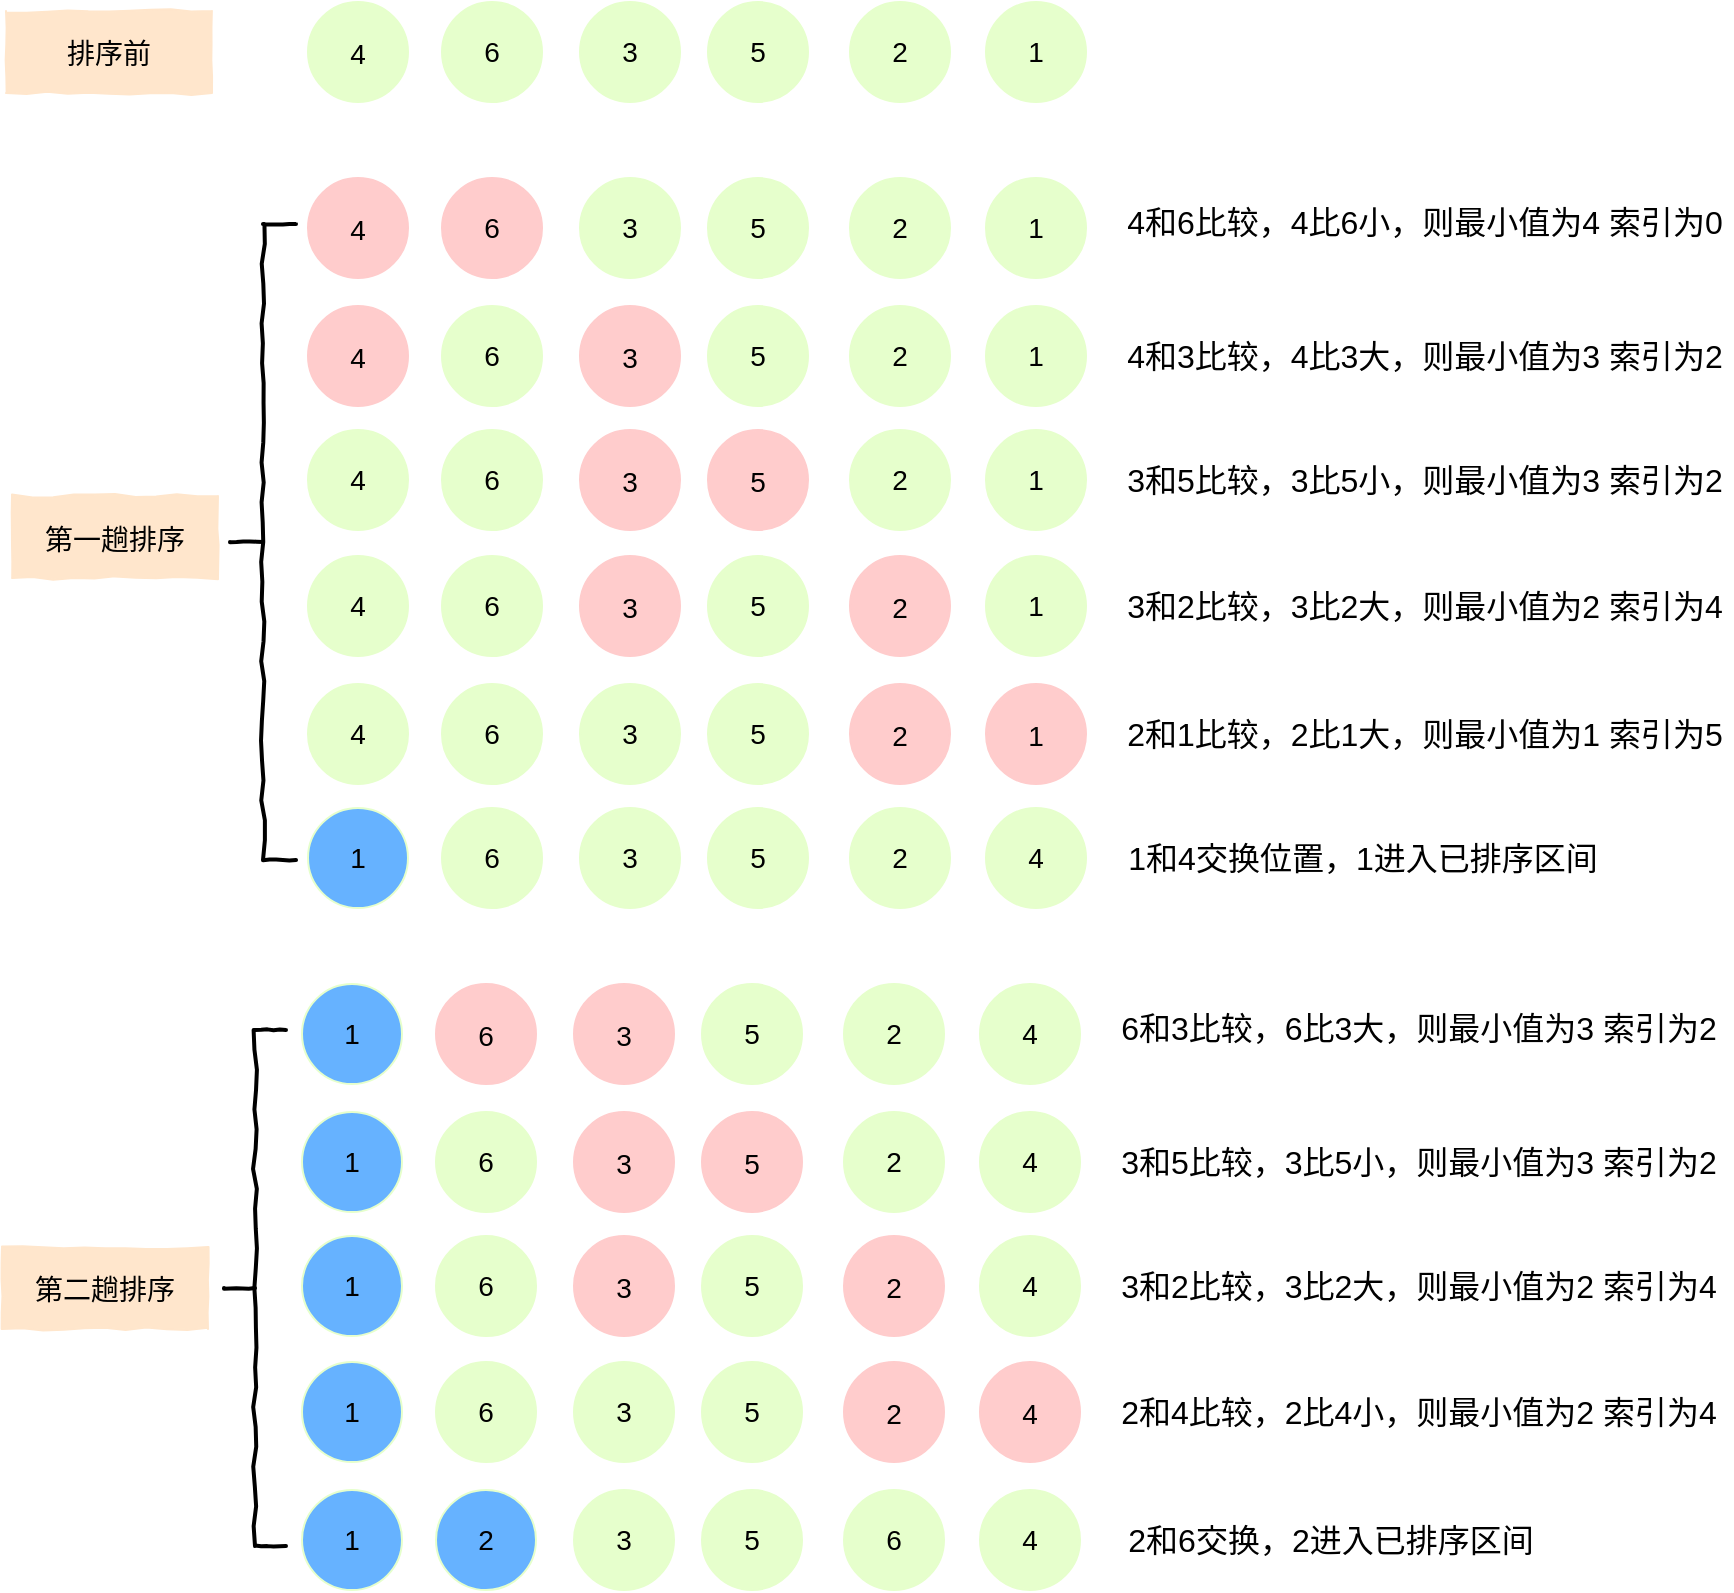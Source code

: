 <mxfile version="14.0.4" type="github">
  <diagram id="QkxlJOI7-UR3o_yPASxC" name="Page-1">
    <mxGraphModel dx="946" dy="547" grid="0" gridSize="10" guides="1" tooltips="1" connect="1" arrows="1" fold="1" page="1" pageScale="1" pageWidth="1169" pageHeight="1654" math="0" shadow="0">
      <root>
        <mxCell id="0" />
        <mxCell id="1" parent="0" />
        <mxCell id="4P8ZspTkv_Gmz2H3YIIO-1" value="&lt;font style=&quot;font-size: 14px&quot;&gt;4&lt;/font&gt;" style="ellipse;whiteSpace=wrap;html=1;aspect=fixed;fillColor=#E6FFCC;strokeColor=#E6FFCC;fontSize=16;" parent="1" vertex="1">
          <mxGeometry x="267" y="105" width="50" height="50" as="geometry" />
        </mxCell>
        <mxCell id="4P8ZspTkv_Gmz2H3YIIO-6" value="&lt;font style=&quot;font-size: 14px&quot;&gt;排序前&lt;/font&gt;" style="rounded=0;whiteSpace=wrap;html=1;shadow=0;glass=0;comic=1;sketch=0;fillColor=#ffe6cc;fontSize=16;strokeColor=#FFE6CC;" parent="1" vertex="1">
          <mxGeometry x="116" y="109.5" width="103" height="41" as="geometry" />
        </mxCell>
        <mxCell id="4P8ZspTkv_Gmz2H3YIIO-7" value="&lt;font style=&quot;font-size: 14px&quot;&gt;6&lt;/font&gt;" style="ellipse;whiteSpace=wrap;html=1;aspect=fixed;fillColor=#E6FFCC;strokeColor=#E6FFCC;" parent="1" vertex="1">
          <mxGeometry x="334" y="105" width="50" height="50" as="geometry" />
        </mxCell>
        <mxCell id="4P8ZspTkv_Gmz2H3YIIO-8" value="&lt;font style=&quot;font-size: 14px&quot;&gt;3&lt;/font&gt;" style="ellipse;whiteSpace=wrap;html=1;aspect=fixed;fillColor=#E6FFCC;strokeColor=#E6FFCC;" parent="1" vertex="1">
          <mxGeometry x="403" y="105" width="50" height="50" as="geometry" />
        </mxCell>
        <mxCell id="4P8ZspTkv_Gmz2H3YIIO-9" value="&lt;font style=&quot;font-size: 14px&quot;&gt;5&lt;/font&gt;" style="ellipse;whiteSpace=wrap;html=1;aspect=fixed;fillColor=#E6FFCC;strokeColor=#E6FFCC;" parent="1" vertex="1">
          <mxGeometry x="467" y="105" width="50" height="50" as="geometry" />
        </mxCell>
        <mxCell id="4P8ZspTkv_Gmz2H3YIIO-10" value="&lt;font style=&quot;font-size: 14px&quot;&gt;2&lt;/font&gt;" style="ellipse;whiteSpace=wrap;html=1;aspect=fixed;fillColor=#E6FFCC;strokeColor=#E6FFCC;" parent="1" vertex="1">
          <mxGeometry x="538" y="105" width="50" height="50" as="geometry" />
        </mxCell>
        <mxCell id="4P8ZspTkv_Gmz2H3YIIO-11" value="&lt;font style=&quot;font-size: 14px&quot;&gt;1&lt;/font&gt;" style="ellipse;whiteSpace=wrap;html=1;aspect=fixed;fillColor=#E6FFCC;strokeColor=#E6FFCC;" parent="1" vertex="1">
          <mxGeometry x="606" y="105" width="50" height="50" as="geometry" />
        </mxCell>
        <mxCell id="4P8ZspTkv_Gmz2H3YIIO-12" value="&lt;font style=&quot;font-size: 14px&quot;&gt;第一趟排序&lt;/font&gt;" style="rounded=0;whiteSpace=wrap;html=1;shadow=0;glass=0;comic=1;sketch=0;fillColor=#ffe6cc;fontSize=16;strokeColor=#FFE6CC;" parent="1" vertex="1">
          <mxGeometry x="119" y="352" width="103" height="41" as="geometry" />
        </mxCell>
        <mxCell id="4P8ZspTkv_Gmz2H3YIIO-13" value="" style="strokeWidth=2;html=1;shape=mxgraph.flowchart.annotation_2;align=left;labelPosition=right;pointerEvents=1;rounded=0;shadow=0;glass=0;comic=1;sketch=0;fillColor=none;" parent="1" vertex="1">
          <mxGeometry x="228" y="216" width="33" height="318" as="geometry" />
        </mxCell>
        <mxCell id="4P8ZspTkv_Gmz2H3YIIO-28" value="&lt;font style=&quot;font-size: 14px&quot;&gt;4&lt;/font&gt;" style="ellipse;whiteSpace=wrap;html=1;aspect=fixed;fontSize=16;fillColor=#ffcccc;strokeColor=#ffcccc;" parent="1" vertex="1">
          <mxGeometry x="267" y="193" width="50" height="50" as="geometry" />
        </mxCell>
        <mxCell id="4P8ZspTkv_Gmz2H3YIIO-29" value="&lt;font style=&quot;font-size: 14px&quot;&gt;6&lt;/font&gt;" style="ellipse;whiteSpace=wrap;html=1;aspect=fixed;fillColor=#FFCCCC;strokeColor=#FFCCCC;" parent="1" vertex="1">
          <mxGeometry x="334" y="193" width="50" height="50" as="geometry" />
        </mxCell>
        <mxCell id="4P8ZspTkv_Gmz2H3YIIO-30" value="&lt;font style=&quot;font-size: 14px&quot;&gt;3&lt;/font&gt;" style="ellipse;whiteSpace=wrap;html=1;aspect=fixed;fillColor=#E6FFCC;strokeColor=#E6FFCC;" parent="1" vertex="1">
          <mxGeometry x="403" y="193" width="50" height="50" as="geometry" />
        </mxCell>
        <mxCell id="4P8ZspTkv_Gmz2H3YIIO-31" value="&lt;font style=&quot;font-size: 14px&quot;&gt;5&lt;/font&gt;" style="ellipse;whiteSpace=wrap;html=1;aspect=fixed;fillColor=#E6FFCC;strokeColor=#E6FFCC;" parent="1" vertex="1">
          <mxGeometry x="467" y="193" width="50" height="50" as="geometry" />
        </mxCell>
        <mxCell id="4P8ZspTkv_Gmz2H3YIIO-32" value="&lt;font style=&quot;font-size: 14px&quot;&gt;2&lt;/font&gt;" style="ellipse;whiteSpace=wrap;html=1;aspect=fixed;fillColor=#E6FFCC;strokeColor=#E6FFCC;" parent="1" vertex="1">
          <mxGeometry x="538" y="193" width="50" height="50" as="geometry" />
        </mxCell>
        <mxCell id="4P8ZspTkv_Gmz2H3YIIO-33" value="&lt;font style=&quot;font-size: 14px&quot;&gt;1&lt;/font&gt;" style="ellipse;whiteSpace=wrap;html=1;aspect=fixed;fillColor=#E6FFCC;strokeColor=#E6FFCC;" parent="1" vertex="1">
          <mxGeometry x="606" y="193" width="50" height="50" as="geometry" />
        </mxCell>
        <mxCell id="kYFyeKSLu4O1qQirNEOv-2" value="4和6比较，4比6小，则最小值为4 索引为0" style="text;html=1;resizable=0;autosize=1;align=center;verticalAlign=middle;points=[];fillColor=none;strokeColor=none;rounded=0;fontSize=16;" vertex="1" parent="1">
          <mxGeometry x="671" y="203" width="308" height="23" as="geometry" />
        </mxCell>
        <mxCell id="kYFyeKSLu4O1qQirNEOv-3" value="&lt;font style=&quot;font-size: 14px&quot;&gt;4&lt;/font&gt;" style="ellipse;whiteSpace=wrap;html=1;aspect=fixed;fontSize=16;fillColor=#ffcccc;strokeColor=#ffcccc;" vertex="1" parent="1">
          <mxGeometry x="267" y="257" width="50" height="50" as="geometry" />
        </mxCell>
        <mxCell id="kYFyeKSLu4O1qQirNEOv-4" value="&lt;font style=&quot;font-size: 14px&quot;&gt;6&lt;/font&gt;" style="ellipse;whiteSpace=wrap;html=1;aspect=fixed;fillColor=#E6FFCC;strokeColor=#E6FFCC;" vertex="1" parent="1">
          <mxGeometry x="334" y="257" width="50" height="50" as="geometry" />
        </mxCell>
        <mxCell id="kYFyeKSLu4O1qQirNEOv-5" value="&lt;font style=&quot;font-size: 14px&quot;&gt;3&lt;/font&gt;" style="ellipse;whiteSpace=wrap;html=1;aspect=fixed;fillColor=#ffcccc;strokeColor=#ffcccc;fontSize=16;" vertex="1" parent="1">
          <mxGeometry x="403" y="257" width="50" height="50" as="geometry" />
        </mxCell>
        <mxCell id="kYFyeKSLu4O1qQirNEOv-6" value="&lt;font style=&quot;font-size: 14px&quot;&gt;5&lt;/font&gt;" style="ellipse;whiteSpace=wrap;html=1;aspect=fixed;fillColor=#E6FFCC;strokeColor=#E6FFCC;" vertex="1" parent="1">
          <mxGeometry x="467" y="257" width="50" height="50" as="geometry" />
        </mxCell>
        <mxCell id="kYFyeKSLu4O1qQirNEOv-7" value="&lt;font style=&quot;font-size: 14px&quot;&gt;2&lt;/font&gt;" style="ellipse;whiteSpace=wrap;html=1;aspect=fixed;fillColor=#E6FFCC;strokeColor=#E6FFCC;" vertex="1" parent="1">
          <mxGeometry x="538" y="257" width="50" height="50" as="geometry" />
        </mxCell>
        <mxCell id="kYFyeKSLu4O1qQirNEOv-8" value="&lt;font style=&quot;font-size: 14px&quot;&gt;1&lt;/font&gt;" style="ellipse;whiteSpace=wrap;html=1;aspect=fixed;fillColor=#E6FFCC;strokeColor=#E6FFCC;" vertex="1" parent="1">
          <mxGeometry x="606" y="257" width="50" height="50" as="geometry" />
        </mxCell>
        <mxCell id="kYFyeKSLu4O1qQirNEOv-9" value="4和3比较，4比3大，则最小值为3 索引为2" style="text;html=1;resizable=0;autosize=1;align=center;verticalAlign=middle;points=[];fillColor=none;strokeColor=none;rounded=0;fontSize=16;" vertex="1" parent="1">
          <mxGeometry x="671" y="270.5" width="308" height="23" as="geometry" />
        </mxCell>
        <mxCell id="kYFyeKSLu4O1qQirNEOv-10" value="&lt;font style=&quot;font-size: 14px&quot;&gt;4&lt;/font&gt;" style="ellipse;whiteSpace=wrap;html=1;aspect=fixed;fontSize=12;fillColor=#E6FFCC;strokeColor=#E6FFCC;" vertex="1" parent="1">
          <mxGeometry x="267" y="319" width="50" height="50" as="geometry" />
        </mxCell>
        <mxCell id="kYFyeKSLu4O1qQirNEOv-11" value="&lt;font style=&quot;font-size: 14px&quot;&gt;6&lt;/font&gt;" style="ellipse;whiteSpace=wrap;html=1;aspect=fixed;fillColor=#E6FFCC;strokeColor=#E6FFCC;" vertex="1" parent="1">
          <mxGeometry x="334" y="319" width="50" height="50" as="geometry" />
        </mxCell>
        <mxCell id="kYFyeKSLu4O1qQirNEOv-12" value="&lt;font style=&quot;font-size: 14px&quot;&gt;3&lt;/font&gt;" style="ellipse;whiteSpace=wrap;html=1;aspect=fixed;fillColor=#ffcccc;strokeColor=#ffcccc;fontSize=16;" vertex="1" parent="1">
          <mxGeometry x="403" y="319" width="50" height="50" as="geometry" />
        </mxCell>
        <mxCell id="kYFyeKSLu4O1qQirNEOv-13" value="&lt;font style=&quot;font-size: 14px&quot;&gt;5&lt;/font&gt;" style="ellipse;whiteSpace=wrap;html=1;aspect=fixed;fillColor=#ffcccc;strokeColor=#ffcccc;fontSize=16;" vertex="1" parent="1">
          <mxGeometry x="467" y="319" width="50" height="50" as="geometry" />
        </mxCell>
        <mxCell id="kYFyeKSLu4O1qQirNEOv-14" value="&lt;font style=&quot;font-size: 14px&quot;&gt;2&lt;/font&gt;" style="ellipse;whiteSpace=wrap;html=1;aspect=fixed;fillColor=#E6FFCC;strokeColor=#E6FFCC;" vertex="1" parent="1">
          <mxGeometry x="538" y="319" width="50" height="50" as="geometry" />
        </mxCell>
        <mxCell id="kYFyeKSLu4O1qQirNEOv-15" value="&lt;font style=&quot;font-size: 14px&quot;&gt;1&lt;/font&gt;" style="ellipse;whiteSpace=wrap;html=1;aspect=fixed;fillColor=#E6FFCC;strokeColor=#E6FFCC;" vertex="1" parent="1">
          <mxGeometry x="606" y="319" width="50" height="50" as="geometry" />
        </mxCell>
        <mxCell id="kYFyeKSLu4O1qQirNEOv-16" value="3和5比较，3比5小，则最小值为3 索引为2" style="text;html=1;resizable=0;autosize=1;align=center;verticalAlign=middle;points=[];fillColor=none;strokeColor=none;rounded=0;fontSize=16;" vertex="1" parent="1">
          <mxGeometry x="671" y="332.5" width="308" height="23" as="geometry" />
        </mxCell>
        <mxCell id="kYFyeKSLu4O1qQirNEOv-17" value="&lt;font style=&quot;font-size: 14px&quot;&gt;4&lt;/font&gt;" style="ellipse;whiteSpace=wrap;html=1;aspect=fixed;fontSize=12;fillColor=#E6FFCC;strokeColor=#E6FFCC;" vertex="1" parent="1">
          <mxGeometry x="267" y="382" width="50" height="50" as="geometry" />
        </mxCell>
        <mxCell id="kYFyeKSLu4O1qQirNEOv-18" value="&lt;font style=&quot;font-size: 14px&quot;&gt;6&lt;/font&gt;" style="ellipse;whiteSpace=wrap;html=1;aspect=fixed;fillColor=#E6FFCC;strokeColor=#E6FFCC;" vertex="1" parent="1">
          <mxGeometry x="334" y="382" width="50" height="50" as="geometry" />
        </mxCell>
        <mxCell id="kYFyeKSLu4O1qQirNEOv-19" value="&lt;font style=&quot;font-size: 14px&quot;&gt;3&lt;/font&gt;" style="ellipse;whiteSpace=wrap;html=1;aspect=fixed;fillColor=#ffcccc;strokeColor=#ffcccc;fontSize=16;" vertex="1" parent="1">
          <mxGeometry x="403" y="382" width="50" height="50" as="geometry" />
        </mxCell>
        <mxCell id="kYFyeKSLu4O1qQirNEOv-20" value="&lt;font style=&quot;font-size: 14px&quot;&gt;5&lt;/font&gt;" style="ellipse;whiteSpace=wrap;html=1;aspect=fixed;fillColor=#E6FFCC;strokeColor=#E6FFCC;fontSize=12;" vertex="1" parent="1">
          <mxGeometry x="467" y="382" width="50" height="50" as="geometry" />
        </mxCell>
        <mxCell id="kYFyeKSLu4O1qQirNEOv-21" value="&lt;font style=&quot;font-size: 14px&quot;&gt;2&lt;/font&gt;" style="ellipse;whiteSpace=wrap;html=1;aspect=fixed;fillColor=#ffcccc;strokeColor=#ffcccc;fontSize=16;" vertex="1" parent="1">
          <mxGeometry x="538" y="382" width="50" height="50" as="geometry" />
        </mxCell>
        <mxCell id="kYFyeKSLu4O1qQirNEOv-22" value="&lt;font style=&quot;font-size: 14px&quot;&gt;1&lt;/font&gt;" style="ellipse;whiteSpace=wrap;html=1;aspect=fixed;fillColor=#E6FFCC;strokeColor=#E6FFCC;" vertex="1" parent="1">
          <mxGeometry x="606" y="382" width="50" height="50" as="geometry" />
        </mxCell>
        <mxCell id="kYFyeKSLu4O1qQirNEOv-23" value="3和2比较，3比2大，则最小值为2 索引为4" style="text;html=1;resizable=0;autosize=1;align=center;verticalAlign=middle;points=[];fillColor=none;strokeColor=none;rounded=0;fontSize=16;" vertex="1" parent="1">
          <mxGeometry x="671" y="395.5" width="308" height="23" as="geometry" />
        </mxCell>
        <mxCell id="kYFyeKSLu4O1qQirNEOv-25" value="&lt;font style=&quot;font-size: 14px&quot;&gt;4&lt;/font&gt;" style="ellipse;whiteSpace=wrap;html=1;aspect=fixed;fontSize=12;fillColor=#E6FFCC;strokeColor=#E6FFCC;" vertex="1" parent="1">
          <mxGeometry x="267" y="446" width="50" height="50" as="geometry" />
        </mxCell>
        <mxCell id="kYFyeKSLu4O1qQirNEOv-26" value="&lt;font style=&quot;font-size: 14px&quot;&gt;3&lt;/font&gt;" style="ellipse;whiteSpace=wrap;html=1;aspect=fixed;fillColor=#E6FFCC;strokeColor=#E6FFCC;fontSize=12;" vertex="1" parent="1">
          <mxGeometry x="403" y="446" width="50" height="50" as="geometry" />
        </mxCell>
        <mxCell id="kYFyeKSLu4O1qQirNEOv-27" value="&lt;font style=&quot;font-size: 14px&quot;&gt;5&lt;/font&gt;" style="ellipse;whiteSpace=wrap;html=1;aspect=fixed;fillColor=#E6FFCC;strokeColor=#E6FFCC;fontSize=12;" vertex="1" parent="1">
          <mxGeometry x="467" y="446" width="50" height="50" as="geometry" />
        </mxCell>
        <mxCell id="kYFyeKSLu4O1qQirNEOv-28" value="&lt;font style=&quot;font-size: 14px&quot;&gt;2&lt;/font&gt;" style="ellipse;whiteSpace=wrap;html=1;aspect=fixed;fillColor=#ffcccc;strokeColor=#ffcccc;fontSize=16;" vertex="1" parent="1">
          <mxGeometry x="538" y="446" width="50" height="50" as="geometry" />
        </mxCell>
        <mxCell id="kYFyeKSLu4O1qQirNEOv-29" value="&lt;font style=&quot;font-size: 14px&quot;&gt;1&lt;/font&gt;" style="ellipse;whiteSpace=wrap;html=1;aspect=fixed;fillColor=#ffcccc;strokeColor=#ffcccc;fontSize=16;" vertex="1" parent="1">
          <mxGeometry x="606" y="446" width="50" height="50" as="geometry" />
        </mxCell>
        <mxCell id="kYFyeKSLu4O1qQirNEOv-30" value="&lt;font style=&quot;font-size: 14px&quot;&gt;6&lt;/font&gt;" style="ellipse;whiteSpace=wrap;html=1;aspect=fixed;fillColor=#E6FFCC;strokeColor=#E6FFCC;" vertex="1" parent="1">
          <mxGeometry x="334" y="446" width="50" height="50" as="geometry" />
        </mxCell>
        <mxCell id="kYFyeKSLu4O1qQirNEOv-31" value="2和1比较，2比1大，则最小值为1 索引为5" style="text;html=1;resizable=0;autosize=1;align=center;verticalAlign=middle;points=[];fillColor=none;strokeColor=none;rounded=0;fontSize=16;" vertex="1" parent="1">
          <mxGeometry x="671" y="459.5" width="308" height="23" as="geometry" />
        </mxCell>
        <mxCell id="kYFyeKSLu4O1qQirNEOv-32" value="&lt;span style=&quot;font-size: 14px&quot;&gt;1&lt;/span&gt;" style="ellipse;whiteSpace=wrap;html=1;aspect=fixed;fontSize=12;strokeColor=#E6FFCC;fillColor=#66b2ff;" vertex="1" parent="1">
          <mxGeometry x="267" y="508" width="50" height="50" as="geometry" />
        </mxCell>
        <mxCell id="kYFyeKSLu4O1qQirNEOv-33" value="&lt;font style=&quot;font-size: 14px&quot;&gt;3&lt;/font&gt;" style="ellipse;whiteSpace=wrap;html=1;aspect=fixed;fillColor=#E6FFCC;strokeColor=#E6FFCC;fontSize=12;" vertex="1" parent="1">
          <mxGeometry x="403" y="508" width="50" height="50" as="geometry" />
        </mxCell>
        <mxCell id="kYFyeKSLu4O1qQirNEOv-34" value="&lt;font style=&quot;font-size: 14px&quot;&gt;5&lt;/font&gt;" style="ellipse;whiteSpace=wrap;html=1;aspect=fixed;fillColor=#E6FFCC;strokeColor=#E6FFCC;fontSize=12;" vertex="1" parent="1">
          <mxGeometry x="467" y="508" width="50" height="50" as="geometry" />
        </mxCell>
        <mxCell id="kYFyeKSLu4O1qQirNEOv-35" value="&lt;font style=&quot;font-size: 14px&quot;&gt;2&lt;/font&gt;" style="ellipse;whiteSpace=wrap;html=1;aspect=fixed;fillColor=#E6FFCC;strokeColor=#E6FFCC;fontSize=12;" vertex="1" parent="1">
          <mxGeometry x="538" y="508" width="50" height="50" as="geometry" />
        </mxCell>
        <mxCell id="kYFyeKSLu4O1qQirNEOv-36" value="&lt;span style=&quot;font-size: 14px&quot;&gt;4&lt;/span&gt;" style="ellipse;whiteSpace=wrap;html=1;aspect=fixed;fillColor=#E6FFCC;strokeColor=#E6FFCC;fontSize=12;" vertex="1" parent="1">
          <mxGeometry x="606" y="508" width="50" height="50" as="geometry" />
        </mxCell>
        <mxCell id="kYFyeKSLu4O1qQirNEOv-37" value="&lt;font style=&quot;font-size: 14px&quot;&gt;6&lt;/font&gt;" style="ellipse;whiteSpace=wrap;html=1;aspect=fixed;fillColor=#E6FFCC;strokeColor=#E6FFCC;" vertex="1" parent="1">
          <mxGeometry x="334" y="508" width="50" height="50" as="geometry" />
        </mxCell>
        <mxCell id="kYFyeKSLu4O1qQirNEOv-38" value="1和4交换位置，1进入已排序区间" style="text;html=1;resizable=0;autosize=1;align=center;verticalAlign=middle;points=[];fillColor=none;strokeColor=none;rounded=0;fontSize=16;" vertex="1" parent="1">
          <mxGeometry x="671" y="521.5" width="245" height="23" as="geometry" />
        </mxCell>
        <mxCell id="kYFyeKSLu4O1qQirNEOv-39" value="&lt;font style=&quot;font-size: 14px&quot;&gt;第二趟排序&lt;/font&gt;" style="rounded=0;whiteSpace=wrap;html=1;shadow=0;glass=0;comic=1;sketch=0;fillColor=#ffe6cc;fontSize=16;strokeColor=#FFE6CC;" vertex="1" parent="1">
          <mxGeometry x="114" y="727.5" width="103" height="41" as="geometry" />
        </mxCell>
        <mxCell id="kYFyeKSLu4O1qQirNEOv-40" value="" style="strokeWidth=2;html=1;shape=mxgraph.flowchart.annotation_2;align=left;labelPosition=right;pointerEvents=1;rounded=0;shadow=0;glass=0;comic=1;sketch=0;fillColor=none;" vertex="1" parent="1">
          <mxGeometry x="225" y="619" width="31" height="258" as="geometry" />
        </mxCell>
        <mxCell id="kYFyeKSLu4O1qQirNEOv-41" value="&lt;font style=&quot;font-size: 14px&quot;&gt;1&lt;/font&gt;" style="ellipse;whiteSpace=wrap;html=1;aspect=fixed;fontSize=12;fillColor=#66b2ff;strokeColor=#E6FFCC;" vertex="1" parent="1">
          <mxGeometry x="264" y="596" width="50" height="50" as="geometry" />
        </mxCell>
        <mxCell id="kYFyeKSLu4O1qQirNEOv-42" value="&lt;font style=&quot;font-size: 14px&quot;&gt;6&lt;/font&gt;" style="ellipse;whiteSpace=wrap;html=1;aspect=fixed;fillColor=#ffcccc;strokeColor=#ffcccc;fontSize=16;" vertex="1" parent="1">
          <mxGeometry x="331" y="596" width="50" height="50" as="geometry" />
        </mxCell>
        <mxCell id="kYFyeKSLu4O1qQirNEOv-43" value="&lt;font style=&quot;font-size: 14px&quot;&gt;3&lt;/font&gt;" style="ellipse;whiteSpace=wrap;html=1;aspect=fixed;fillColor=#ffcccc;strokeColor=#ffcccc;fontSize=16;" vertex="1" parent="1">
          <mxGeometry x="400" y="596" width="50" height="50" as="geometry" />
        </mxCell>
        <mxCell id="kYFyeKSLu4O1qQirNEOv-44" value="&lt;font style=&quot;font-size: 14px&quot;&gt;5&lt;/font&gt;" style="ellipse;whiteSpace=wrap;html=1;aspect=fixed;fillColor=#E6FFCC;strokeColor=#E6FFCC;" vertex="1" parent="1">
          <mxGeometry x="464" y="596" width="50" height="50" as="geometry" />
        </mxCell>
        <mxCell id="kYFyeKSLu4O1qQirNEOv-45" value="&lt;font style=&quot;font-size: 14px&quot;&gt;2&lt;/font&gt;" style="ellipse;whiteSpace=wrap;html=1;aspect=fixed;fillColor=#E6FFCC;strokeColor=#E6FFCC;" vertex="1" parent="1">
          <mxGeometry x="535" y="596" width="50" height="50" as="geometry" />
        </mxCell>
        <mxCell id="kYFyeKSLu4O1qQirNEOv-46" value="&lt;span style=&quot;font-size: 14px&quot;&gt;4&lt;/span&gt;" style="ellipse;whiteSpace=wrap;html=1;aspect=fixed;fillColor=#E6FFCC;strokeColor=#E6FFCC;" vertex="1" parent="1">
          <mxGeometry x="603" y="596" width="50" height="50" as="geometry" />
        </mxCell>
        <mxCell id="kYFyeKSLu4O1qQirNEOv-47" value="6和3比较，6比3大，则最小值为3 索引为2" style="text;html=1;resizable=0;autosize=1;align=center;verticalAlign=middle;points=[];fillColor=none;strokeColor=none;rounded=0;fontSize=16;" vertex="1" parent="1">
          <mxGeometry x="668" y="606" width="308" height="23" as="geometry" />
        </mxCell>
        <mxCell id="kYFyeKSLu4O1qQirNEOv-48" value="&lt;font style=&quot;font-size: 14px&quot;&gt;1&lt;/font&gt;" style="ellipse;whiteSpace=wrap;html=1;aspect=fixed;fontSize=12;fillColor=#66b2ff;strokeColor=#E6FFCC;" vertex="1" parent="1">
          <mxGeometry x="264" y="660" width="50" height="50" as="geometry" />
        </mxCell>
        <mxCell id="kYFyeKSLu4O1qQirNEOv-49" value="&lt;font style=&quot;font-size: 14px&quot;&gt;6&lt;/font&gt;" style="ellipse;whiteSpace=wrap;html=1;aspect=fixed;fillColor=#E6FFCC;strokeColor=#E6FFCC;" vertex="1" parent="1">
          <mxGeometry x="331" y="660" width="50" height="50" as="geometry" />
        </mxCell>
        <mxCell id="kYFyeKSLu4O1qQirNEOv-50" value="&lt;font style=&quot;font-size: 14px&quot;&gt;3&lt;/font&gt;" style="ellipse;whiteSpace=wrap;html=1;aspect=fixed;fillColor=#ffcccc;strokeColor=#ffcccc;fontSize=16;" vertex="1" parent="1">
          <mxGeometry x="400" y="660" width="50" height="50" as="geometry" />
        </mxCell>
        <mxCell id="kYFyeKSLu4O1qQirNEOv-51" value="&lt;font style=&quot;font-size: 14px&quot;&gt;5&lt;/font&gt;" style="ellipse;whiteSpace=wrap;html=1;aspect=fixed;fillColor=#ffcccc;strokeColor=#ffcccc;fontSize=16;" vertex="1" parent="1">
          <mxGeometry x="464" y="660" width="50" height="50" as="geometry" />
        </mxCell>
        <mxCell id="kYFyeKSLu4O1qQirNEOv-52" value="&lt;font style=&quot;font-size: 14px&quot;&gt;2&lt;/font&gt;" style="ellipse;whiteSpace=wrap;html=1;aspect=fixed;fillColor=#E6FFCC;strokeColor=#E6FFCC;" vertex="1" parent="1">
          <mxGeometry x="535" y="660" width="50" height="50" as="geometry" />
        </mxCell>
        <mxCell id="kYFyeKSLu4O1qQirNEOv-53" value="&lt;font style=&quot;font-size: 14px&quot;&gt;4&lt;/font&gt;" style="ellipse;whiteSpace=wrap;html=1;aspect=fixed;fillColor=#E6FFCC;strokeColor=#E6FFCC;" vertex="1" parent="1">
          <mxGeometry x="603" y="660" width="50" height="50" as="geometry" />
        </mxCell>
        <mxCell id="kYFyeKSLu4O1qQirNEOv-54" value="3和5比较，3比5小，则最小值为3 索引为2" style="text;html=1;resizable=0;autosize=1;align=center;verticalAlign=middle;points=[];fillColor=none;strokeColor=none;rounded=0;fontSize=16;" vertex="1" parent="1">
          <mxGeometry x="668" y="673.5" width="308" height="23" as="geometry" />
        </mxCell>
        <mxCell id="kYFyeKSLu4O1qQirNEOv-55" value="&lt;font style=&quot;font-size: 14px&quot;&gt;1&lt;/font&gt;" style="ellipse;whiteSpace=wrap;html=1;aspect=fixed;fontSize=12;fillColor=#66b2ff;strokeColor=#E6FFCC;" vertex="1" parent="1">
          <mxGeometry x="264" y="722" width="50" height="50" as="geometry" />
        </mxCell>
        <mxCell id="kYFyeKSLu4O1qQirNEOv-56" value="&lt;font style=&quot;font-size: 14px&quot;&gt;6&lt;/font&gt;" style="ellipse;whiteSpace=wrap;html=1;aspect=fixed;fillColor=#E6FFCC;strokeColor=#E6FFCC;" vertex="1" parent="1">
          <mxGeometry x="331" y="722" width="50" height="50" as="geometry" />
        </mxCell>
        <mxCell id="kYFyeKSLu4O1qQirNEOv-57" value="&lt;font style=&quot;font-size: 14px&quot;&gt;3&lt;/font&gt;" style="ellipse;whiteSpace=wrap;html=1;aspect=fixed;fillColor=#ffcccc;strokeColor=#ffcccc;fontSize=16;" vertex="1" parent="1">
          <mxGeometry x="400" y="722" width="50" height="50" as="geometry" />
        </mxCell>
        <mxCell id="kYFyeKSLu4O1qQirNEOv-58" value="&lt;font style=&quot;font-size: 14px&quot;&gt;5&lt;/font&gt;" style="ellipse;whiteSpace=wrap;html=1;aspect=fixed;fillColor=#E6FFCC;strokeColor=#E6FFCC;fontSize=12;" vertex="1" parent="1">
          <mxGeometry x="464" y="722" width="50" height="50" as="geometry" />
        </mxCell>
        <mxCell id="kYFyeKSLu4O1qQirNEOv-59" value="&lt;font style=&quot;font-size: 14px&quot;&gt;2&lt;/font&gt;" style="ellipse;whiteSpace=wrap;html=1;aspect=fixed;fillColor=#ffcccc;strokeColor=#ffcccc;fontSize=16;" vertex="1" parent="1">
          <mxGeometry x="535" y="722" width="50" height="50" as="geometry" />
        </mxCell>
        <mxCell id="kYFyeKSLu4O1qQirNEOv-60" value="&lt;font style=&quot;font-size: 14px&quot;&gt;4&lt;/font&gt;" style="ellipse;whiteSpace=wrap;html=1;aspect=fixed;fillColor=#E6FFCC;strokeColor=#E6FFCC;" vertex="1" parent="1">
          <mxGeometry x="603" y="722" width="50" height="50" as="geometry" />
        </mxCell>
        <mxCell id="kYFyeKSLu4O1qQirNEOv-61" value="3和2比较，3比2大，则最小值为2 索引为4" style="text;html=1;resizable=0;autosize=1;align=center;verticalAlign=middle;points=[];fillColor=none;strokeColor=none;rounded=0;fontSize=16;" vertex="1" parent="1">
          <mxGeometry x="668" y="735.5" width="308" height="23" as="geometry" />
        </mxCell>
        <mxCell id="kYFyeKSLu4O1qQirNEOv-62" value="&lt;font style=&quot;font-size: 14px&quot;&gt;1&lt;/font&gt;" style="ellipse;whiteSpace=wrap;html=1;aspect=fixed;fontSize=12;fillColor=#66b2ff;strokeColor=#E6FFCC;" vertex="1" parent="1">
          <mxGeometry x="264" y="785" width="50" height="50" as="geometry" />
        </mxCell>
        <mxCell id="kYFyeKSLu4O1qQirNEOv-63" value="&lt;font style=&quot;font-size: 14px&quot;&gt;6&lt;/font&gt;" style="ellipse;whiteSpace=wrap;html=1;aspect=fixed;fillColor=#E6FFCC;strokeColor=#E6FFCC;" vertex="1" parent="1">
          <mxGeometry x="331" y="785" width="50" height="50" as="geometry" />
        </mxCell>
        <mxCell id="kYFyeKSLu4O1qQirNEOv-64" value="&lt;font style=&quot;font-size: 14px&quot;&gt;3&lt;/font&gt;" style="ellipse;whiteSpace=wrap;html=1;aspect=fixed;fillColor=#E6FFCC;strokeColor=#E6FFCC;fontSize=12;" vertex="1" parent="1">
          <mxGeometry x="400" y="785" width="50" height="50" as="geometry" />
        </mxCell>
        <mxCell id="kYFyeKSLu4O1qQirNEOv-65" value="&lt;font style=&quot;font-size: 14px&quot;&gt;5&lt;/font&gt;" style="ellipse;whiteSpace=wrap;html=1;aspect=fixed;fillColor=#E6FFCC;strokeColor=#E6FFCC;fontSize=12;" vertex="1" parent="1">
          <mxGeometry x="464" y="785" width="50" height="50" as="geometry" />
        </mxCell>
        <mxCell id="kYFyeKSLu4O1qQirNEOv-66" value="&lt;font style=&quot;font-size: 14px&quot;&gt;2&lt;/font&gt;" style="ellipse;whiteSpace=wrap;html=1;aspect=fixed;fillColor=#ffcccc;strokeColor=#ffcccc;fontSize=16;" vertex="1" parent="1">
          <mxGeometry x="535" y="785" width="50" height="50" as="geometry" />
        </mxCell>
        <mxCell id="kYFyeKSLu4O1qQirNEOv-67" value="&lt;font style=&quot;font-size: 14px&quot;&gt;4&lt;/font&gt;" style="ellipse;whiteSpace=wrap;html=1;aspect=fixed;fillColor=#ffcccc;strokeColor=#ffcccc;fontSize=16;" vertex="1" parent="1">
          <mxGeometry x="603" y="785" width="50" height="50" as="geometry" />
        </mxCell>
        <mxCell id="kYFyeKSLu4O1qQirNEOv-68" value="2和4比较，2比4小，则最小值为2 索引为4" style="text;html=1;resizable=0;autosize=1;align=center;verticalAlign=middle;points=[];fillColor=none;strokeColor=none;rounded=0;fontSize=16;" vertex="1" parent="1">
          <mxGeometry x="668" y="798.5" width="308" height="23" as="geometry" />
        </mxCell>
        <mxCell id="kYFyeKSLu4O1qQirNEOv-69" value="&lt;font style=&quot;font-size: 14px&quot;&gt;1&lt;/font&gt;" style="ellipse;whiteSpace=wrap;html=1;aspect=fixed;fontSize=12;fillColor=#66b2ff;strokeColor=#E6FFCC;" vertex="1" parent="1">
          <mxGeometry x="264" y="849" width="50" height="50" as="geometry" />
        </mxCell>
        <mxCell id="kYFyeKSLu4O1qQirNEOv-70" value="&lt;font style=&quot;font-size: 14px&quot;&gt;3&lt;/font&gt;" style="ellipse;whiteSpace=wrap;html=1;aspect=fixed;fillColor=#E6FFCC;strokeColor=#E6FFCC;fontSize=12;" vertex="1" parent="1">
          <mxGeometry x="400" y="849" width="50" height="50" as="geometry" />
        </mxCell>
        <mxCell id="kYFyeKSLu4O1qQirNEOv-71" value="&lt;font style=&quot;font-size: 14px&quot;&gt;5&lt;/font&gt;" style="ellipse;whiteSpace=wrap;html=1;aspect=fixed;fillColor=#E6FFCC;strokeColor=#E6FFCC;fontSize=12;" vertex="1" parent="1">
          <mxGeometry x="464" y="849" width="50" height="50" as="geometry" />
        </mxCell>
        <mxCell id="kYFyeKSLu4O1qQirNEOv-72" value="&lt;font style=&quot;font-size: 14px&quot;&gt;6&lt;/font&gt;" style="ellipse;whiteSpace=wrap;html=1;aspect=fixed;fillColor=#E6FFCC;strokeColor=#E6FFCC;fontSize=12;" vertex="1" parent="1">
          <mxGeometry x="535" y="849" width="50" height="50" as="geometry" />
        </mxCell>
        <mxCell id="kYFyeKSLu4O1qQirNEOv-73" value="&lt;font style=&quot;font-size: 14px&quot;&gt;4&lt;/font&gt;" style="ellipse;whiteSpace=wrap;html=1;aspect=fixed;fillColor=#E6FFCC;strokeColor=#E6FFCC;fontSize=12;" vertex="1" parent="1">
          <mxGeometry x="603" y="849" width="50" height="50" as="geometry" />
        </mxCell>
        <mxCell id="kYFyeKSLu4O1qQirNEOv-74" value="&lt;span style=&quot;font-size: 14px&quot;&gt;2&lt;/span&gt;" style="ellipse;whiteSpace=wrap;html=1;aspect=fixed;fillColor=#66b2ff;strokeColor=#E6FFCC;" vertex="1" parent="1">
          <mxGeometry x="331" y="849" width="50" height="50" as="geometry" />
        </mxCell>
        <mxCell id="kYFyeKSLu4O1qQirNEOv-75" value="2和6交换，2进入已排序区间" style="text;html=1;resizable=0;autosize=1;align=center;verticalAlign=middle;points=[];fillColor=none;strokeColor=none;rounded=0;fontSize=16;" vertex="1" parent="1">
          <mxGeometry x="671" y="862.5" width="213" height="23" as="geometry" />
        </mxCell>
      </root>
    </mxGraphModel>
  </diagram>
</mxfile>
